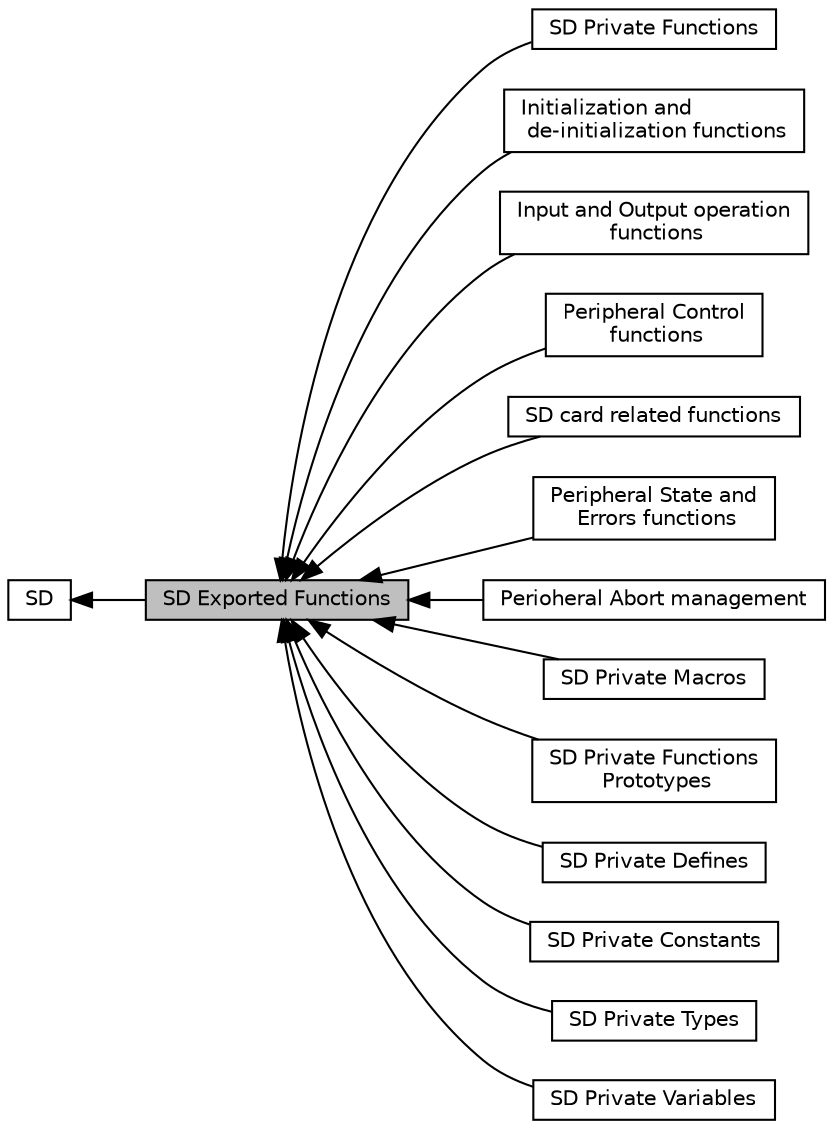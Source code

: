 digraph "SD Exported Functions"
{
  edge [fontname="Helvetica",fontsize="10",labelfontname="Helvetica",labelfontsize="10"];
  node [fontname="Helvetica",fontsize="10",shape=record];
  rankdir=LR;
  Node14 [label="SD Private Functions",height=0.2,width=0.4,color="black", fillcolor="white", style="filled",URL="$group___s_d___private___functions.html"];
  Node2 [label="Initialization and\l de-initialization functions",height=0.2,width=0.4,color="black", fillcolor="white", style="filled",URL="$group___s_d___exported___functions___group1.html"];
  Node3 [label="Input and Output operation\l functions",height=0.2,width=0.4,color="black", fillcolor="white", style="filled",URL="$group___s_d___exported___functions___group2.html"];
  Node4 [label="Peripheral Control\l functions",height=0.2,width=0.4,color="black", fillcolor="white", style="filled",URL="$group___s_d___exported___functions___group3.html"];
  Node5 [label="SD card related functions",height=0.2,width=0.4,color="black", fillcolor="white", style="filled",URL="$group___s_d___exported___functions___group4.html"];
  Node6 [label="Peripheral State and\l Errors functions",height=0.2,width=0.4,color="black", fillcolor="white", style="filled",URL="$group___s_d___exported___functions___group5.html"];
  Node7 [label="Perioheral Abort management",height=0.2,width=0.4,color="black", fillcolor="white", style="filled",URL="$group___s_d___exported___functions___group6.html"];
  Node12 [label="SD Private Macros",height=0.2,width=0.4,color="black", fillcolor="white", style="filled",URL="$group___s_d___private___macros.html"];
  Node1 [label="SD",height=0.2,width=0.4,color="black", fillcolor="white", style="filled",URL="$group___s_d.html",tooltip="SD HAL module driver. "];
  Node13 [label="SD Private Functions\l Prototypes",height=0.2,width=0.4,color="black", fillcolor="white", style="filled",URL="$group___s_d___private___functions___prototypes.html"];
  Node9 [label="SD Private Defines",height=0.2,width=0.4,color="black", fillcolor="white", style="filled",URL="$group___s_d___private___defines.html"];
  Node11 [label="SD Private Constants",height=0.2,width=0.4,color="black", fillcolor="white", style="filled",URL="$group___s_d___private___constants.html"];
  Node8 [label="SD Private Types",height=0.2,width=0.4,color="black", fillcolor="white", style="filled",URL="$group___s_d___private___types.html"];
  Node10 [label="SD Private Variables",height=0.2,width=0.4,color="black", fillcolor="white", style="filled",URL="$group___s_d___private___variables.html"];
  Node0 [label="SD Exported Functions",height=0.2,width=0.4,color="black", fillcolor="grey75", style="filled", fontcolor="black"];
  Node1->Node0 [shape=plaintext, dir="back", style="solid"];
  Node0->Node2 [shape=plaintext, dir="back", style="solid"];
  Node0->Node3 [shape=plaintext, dir="back", style="solid"];
  Node0->Node4 [shape=plaintext, dir="back", style="solid"];
  Node0->Node5 [shape=plaintext, dir="back", style="solid"];
  Node0->Node6 [shape=plaintext, dir="back", style="solid"];
  Node0->Node7 [shape=plaintext, dir="back", style="solid"];
  Node0->Node8 [shape=plaintext, dir="back", style="solid"];
  Node0->Node9 [shape=plaintext, dir="back", style="solid"];
  Node0->Node10 [shape=plaintext, dir="back", style="solid"];
  Node0->Node11 [shape=plaintext, dir="back", style="solid"];
  Node0->Node12 [shape=plaintext, dir="back", style="solid"];
  Node0->Node13 [shape=plaintext, dir="back", style="solid"];
  Node0->Node14 [shape=plaintext, dir="back", style="solid"];
}
